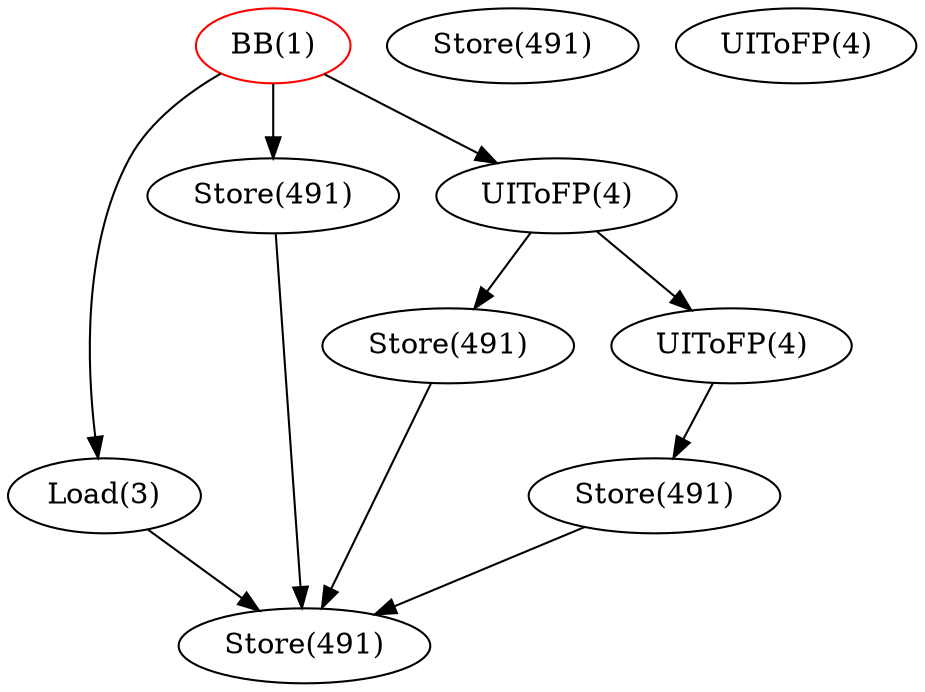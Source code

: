 strict digraph G {
  graph [file="dfg.__offload_func_50969.dot"];
  1	 [color=red,
     ir=my___unk__1,
     label="BB(1)",
     opcode=BB];
  3	 [color=black,
     ir="  %2 = load i8, i8* %1, align 1, !UID !2",
     label="Load(3)",
     opcode=Load];

  491	 [color=black,
       ir="  store i64 %431, i64* %433, align 8, !UID !491",
       label="Store(491)",
       opcode=Store];
  492	 [color=black,
       ir="  store i64 %431, i64* %433, align 8, !UID !491",
       label="Store(491)",
       opcode=Store];
  493	 [color=black,
       ir="  store i64 %431, i64* %433, align 8, !UID !491",
       label="Store(491)",
       opcode=Store];

  494	 [color=black,
       ir="  store i64 %431, i64* %433, align 8, !UID !491",
       label="Store(491)",
       opcode=Store];

  495	 [color=black,
       ir="  store i64 %431, i64* %433, align 8, !UID !491",
       label="Store(491)",
       opcode=Store];


  4	 [color=black,
     ir="  %3 = uitofp i8 %2 to float, !UID !3",
     label="UIToFP(4)",
     opcode=UIToFP];

  7	 [color=black,
     ir="  %3 = uitofp i8 %2 to float, !UID !3",
     label="UIToFP(4)",
     opcode=UIToFP];

  6	 [color=black,
     ir="  %3 = uitofp i8 %2 to float, !UID !3",
     label="UIToFP(4)",
     opcode=UIToFP];

  1->3;
  1->4;
  1->494;
  3->495;
  4->491;
  491->495;
  4->6;
  6->492;
  492->495;
  494->495;


}
